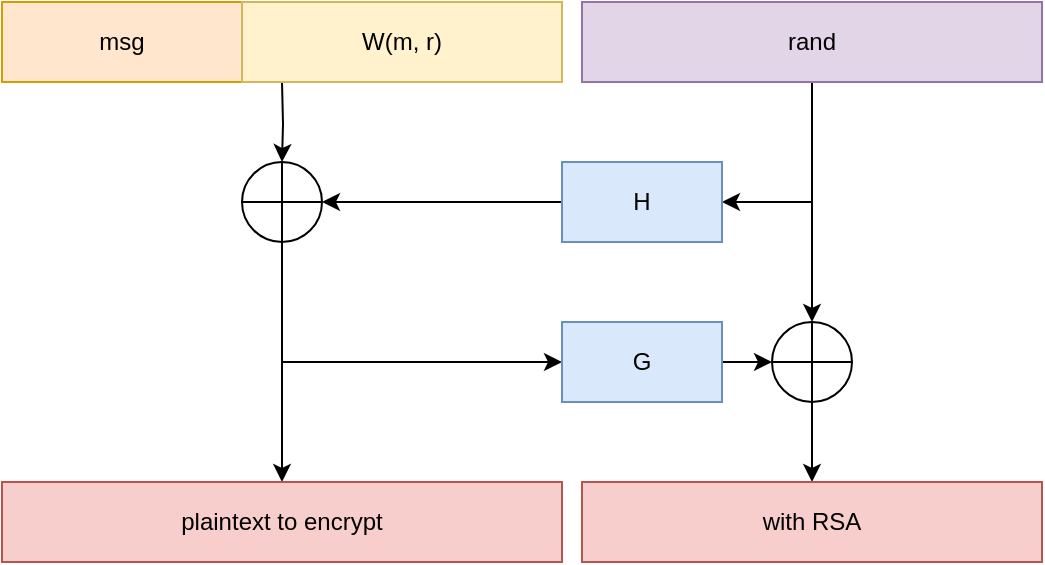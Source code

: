 <mxfile version="26.0.3">
  <diagram name="Page-1" id="fuKRpmLUlg56r1Yl0NYx">
    <mxGraphModel dx="1364" dy="758" grid="1" gridSize="10" guides="1" tooltips="1" connect="1" arrows="1" fold="1" page="1" pageScale="1" pageWidth="850" pageHeight="1100" math="0" shadow="0">
      <root>
        <mxCell id="0" />
        <mxCell id="1" parent="0" />
        <mxCell id="ddPimrHFDVLIw9mSZC80-1" value="msg" style="rounded=0;whiteSpace=wrap;html=1;fillColor=#ffe6cc;strokeColor=#d79b00;" vertex="1" parent="1">
          <mxGeometry x="120" y="280" width="120" height="40" as="geometry" />
        </mxCell>
        <mxCell id="ddPimrHFDVLIw9mSZC80-2" value="" style="edgeStyle=orthogonalEdgeStyle;rounded=0;orthogonalLoop=1;jettySize=auto;html=1;" edge="1" parent="1" target="ddPimrHFDVLIw9mSZC80-10">
          <mxGeometry relative="1" as="geometry">
            <mxPoint x="260" y="320" as="sourcePoint" />
          </mxGeometry>
        </mxCell>
        <mxCell id="ddPimrHFDVLIw9mSZC80-4" value="W(m, r)" style="rounded=0;whiteSpace=wrap;html=1;fillColor=#fff2cc;strokeColor=#d6b656;" vertex="1" parent="1">
          <mxGeometry x="240" y="280" width="160" height="40" as="geometry" />
        </mxCell>
        <mxCell id="ddPimrHFDVLIw9mSZC80-5" style="edgeStyle=orthogonalEdgeStyle;rounded=0;orthogonalLoop=1;jettySize=auto;html=1;entryX=1;entryY=0.5;entryDx=0;entryDy=0;exitX=0.5;exitY=1;exitDx=0;exitDy=0;" edge="1" parent="1" source="ddPimrHFDVLIw9mSZC80-7" target="ddPimrHFDVLIw9mSZC80-12">
          <mxGeometry relative="1" as="geometry" />
        </mxCell>
        <mxCell id="ddPimrHFDVLIw9mSZC80-6" style="edgeStyle=orthogonalEdgeStyle;rounded=0;orthogonalLoop=1;jettySize=auto;html=1;exitX=0.5;exitY=1;exitDx=0;exitDy=0;entryX=0.5;entryY=0;entryDx=0;entryDy=0;" edge="1" parent="1" source="ddPimrHFDVLIw9mSZC80-7" target="ddPimrHFDVLIw9mSZC80-16">
          <mxGeometry relative="1" as="geometry" />
        </mxCell>
        <mxCell id="ddPimrHFDVLIw9mSZC80-7" value="rand" style="rounded=0;whiteSpace=wrap;html=1;fillColor=#e1d5e7;strokeColor=#9673a6;" vertex="1" parent="1">
          <mxGeometry x="410" y="280" width="230" height="40" as="geometry" />
        </mxCell>
        <mxCell id="ddPimrHFDVLIw9mSZC80-8" style="edgeStyle=orthogonalEdgeStyle;rounded=0;orthogonalLoop=1;jettySize=auto;html=1;exitX=0.5;exitY=1;exitDx=0;exitDy=0;entryX=0;entryY=0.5;entryDx=0;entryDy=0;" edge="1" parent="1" source="ddPimrHFDVLIw9mSZC80-10" target="ddPimrHFDVLIw9mSZC80-14">
          <mxGeometry relative="1" as="geometry" />
        </mxCell>
        <mxCell id="ddPimrHFDVLIw9mSZC80-9" style="edgeStyle=orthogonalEdgeStyle;rounded=0;orthogonalLoop=1;jettySize=auto;html=1;exitX=0.5;exitY=1;exitDx=0;exitDy=0;entryX=0.5;entryY=0;entryDx=0;entryDy=0;" edge="1" parent="1" source="ddPimrHFDVLIw9mSZC80-10" target="ddPimrHFDVLIw9mSZC80-17">
          <mxGeometry relative="1" as="geometry" />
        </mxCell>
        <mxCell id="ddPimrHFDVLIw9mSZC80-10" value="" style="shape=orEllipse;perimeter=ellipsePerimeter;whiteSpace=wrap;html=1;backgroundOutline=1;" vertex="1" parent="1">
          <mxGeometry x="240" y="360" width="40" height="40" as="geometry" />
        </mxCell>
        <mxCell id="ddPimrHFDVLIw9mSZC80-11" style="edgeStyle=orthogonalEdgeStyle;rounded=0;orthogonalLoop=1;jettySize=auto;html=1;exitX=0;exitY=0.5;exitDx=0;exitDy=0;entryX=1;entryY=0.5;entryDx=0;entryDy=0;" edge="1" parent="1" source="ddPimrHFDVLIw9mSZC80-12" target="ddPimrHFDVLIw9mSZC80-10">
          <mxGeometry relative="1" as="geometry" />
        </mxCell>
        <mxCell id="ddPimrHFDVLIw9mSZC80-12" value="H" style="rounded=0;whiteSpace=wrap;html=1;fillColor=#dae8fc;strokeColor=#6c8ebf;" vertex="1" parent="1">
          <mxGeometry x="400" y="360" width="80" height="40" as="geometry" />
        </mxCell>
        <mxCell id="ddPimrHFDVLIw9mSZC80-13" value="" style="edgeStyle=orthogonalEdgeStyle;rounded=0;orthogonalLoop=1;jettySize=auto;html=1;" edge="1" parent="1" source="ddPimrHFDVLIw9mSZC80-14" target="ddPimrHFDVLIw9mSZC80-16">
          <mxGeometry relative="1" as="geometry" />
        </mxCell>
        <mxCell id="ddPimrHFDVLIw9mSZC80-14" value="G" style="rounded=0;whiteSpace=wrap;html=1;fillColor=#dae8fc;strokeColor=#6c8ebf;" vertex="1" parent="1">
          <mxGeometry x="400" y="440" width="80" height="40" as="geometry" />
        </mxCell>
        <mxCell id="ddPimrHFDVLIw9mSZC80-15" style="edgeStyle=orthogonalEdgeStyle;rounded=0;orthogonalLoop=1;jettySize=auto;html=1;entryX=0.5;entryY=0;entryDx=0;entryDy=0;" edge="1" parent="1" source="ddPimrHFDVLIw9mSZC80-16" target="ddPimrHFDVLIw9mSZC80-18">
          <mxGeometry relative="1" as="geometry" />
        </mxCell>
        <mxCell id="ddPimrHFDVLIw9mSZC80-16" value="" style="shape=orEllipse;perimeter=ellipsePerimeter;whiteSpace=wrap;html=1;backgroundOutline=1;" vertex="1" parent="1">
          <mxGeometry x="505" y="440" width="40" height="40" as="geometry" />
        </mxCell>
        <mxCell id="ddPimrHFDVLIw9mSZC80-17" value="plaintext to encrypt" style="rounded=0;whiteSpace=wrap;html=1;fillColor=#f8cecc;strokeColor=#b85450;" vertex="1" parent="1">
          <mxGeometry x="120" y="520" width="280" height="40" as="geometry" />
        </mxCell>
        <mxCell id="ddPimrHFDVLIw9mSZC80-18" value="with RSA" style="rounded=0;whiteSpace=wrap;html=1;fillColor=#f8cecc;strokeColor=#b85450;" vertex="1" parent="1">
          <mxGeometry x="410" y="520" width="230" height="40" as="geometry" />
        </mxCell>
      </root>
    </mxGraphModel>
  </diagram>
</mxfile>
